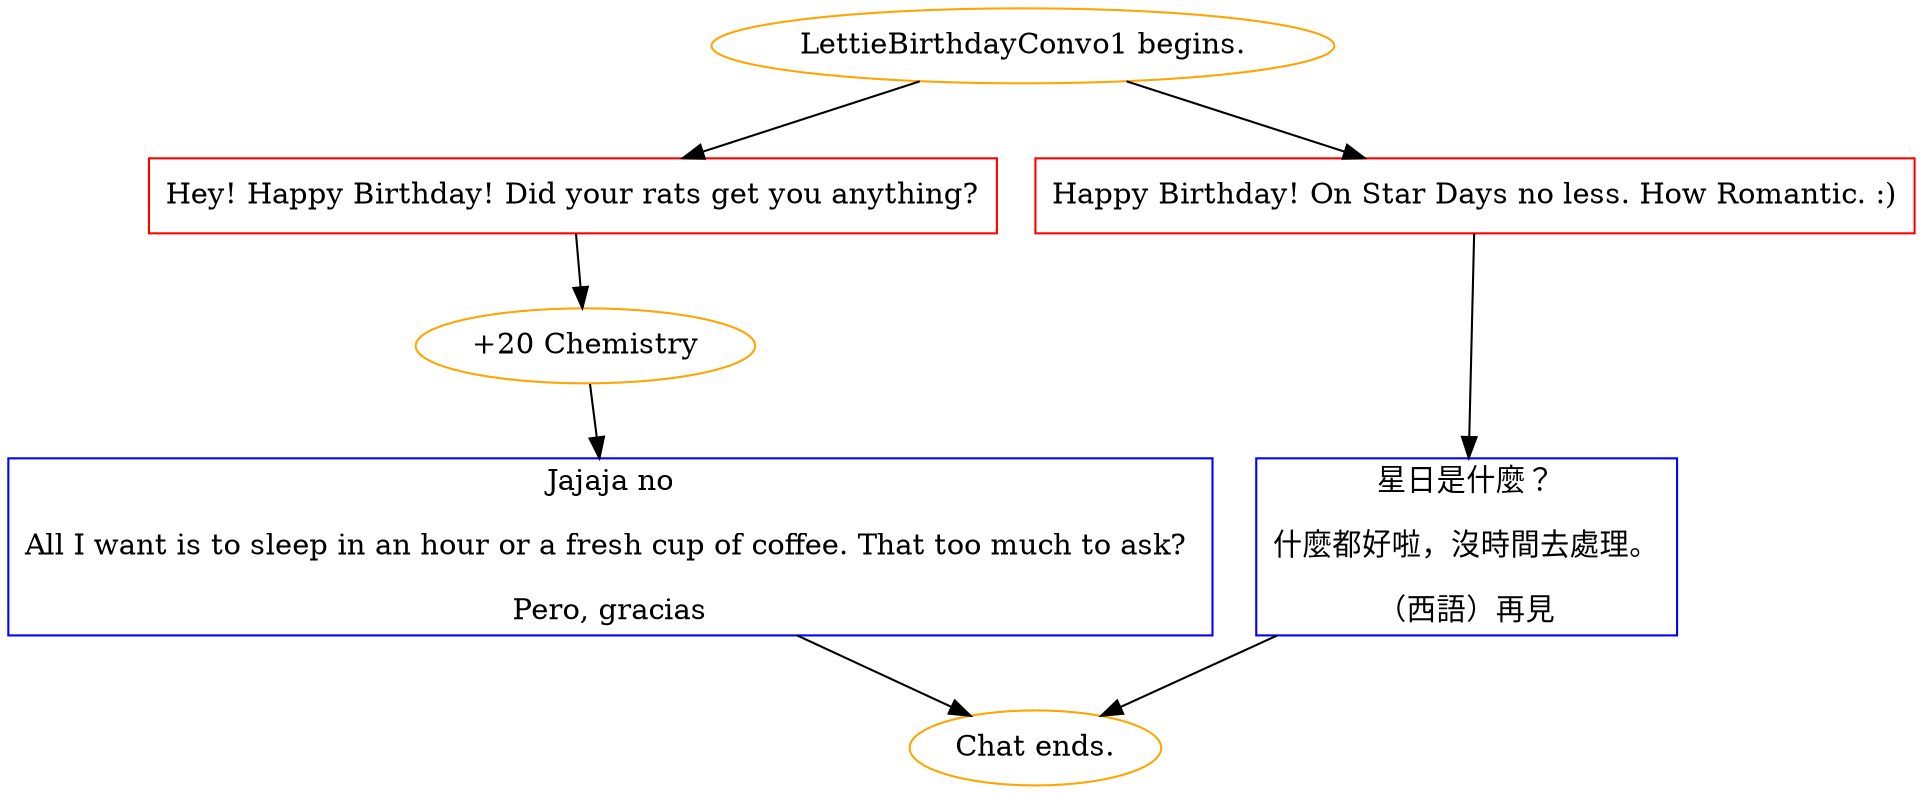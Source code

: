 digraph {
	"LettieBirthdayConvo1 begins." [color=orange];
		"LettieBirthdayConvo1 begins." -> j731206068;
		"LettieBirthdayConvo1 begins." -> j3337901901;
	j731206068 [label="Hey! Happy Birthday! Did your rats get you anything?",shape=box,color=red];
		j731206068 -> j2193918790;
	j3337901901 [label="Happy Birthday! On Star Days no less. How Romantic. :)",shape=box,color=red];
		j3337901901 -> j3192333082;
	j2193918790 [label="+20 Chemistry",color=orange];
		j2193918790 -> j2638789496;
	j3192333082 [label="星日是什麼？
什麼都好啦，沒時間去處理。
（西語）再見",shape=box,color=blue];
		j3192333082 -> "Chat ends.";
	j2638789496 [label="Jajaja no
All I want is to sleep in an hour or a fresh cup of coffee. That too much to ask? 
Pero, gracias",shape=box,color=blue];
		j2638789496 -> "Chat ends.";
	"Chat ends." [color=orange];
}